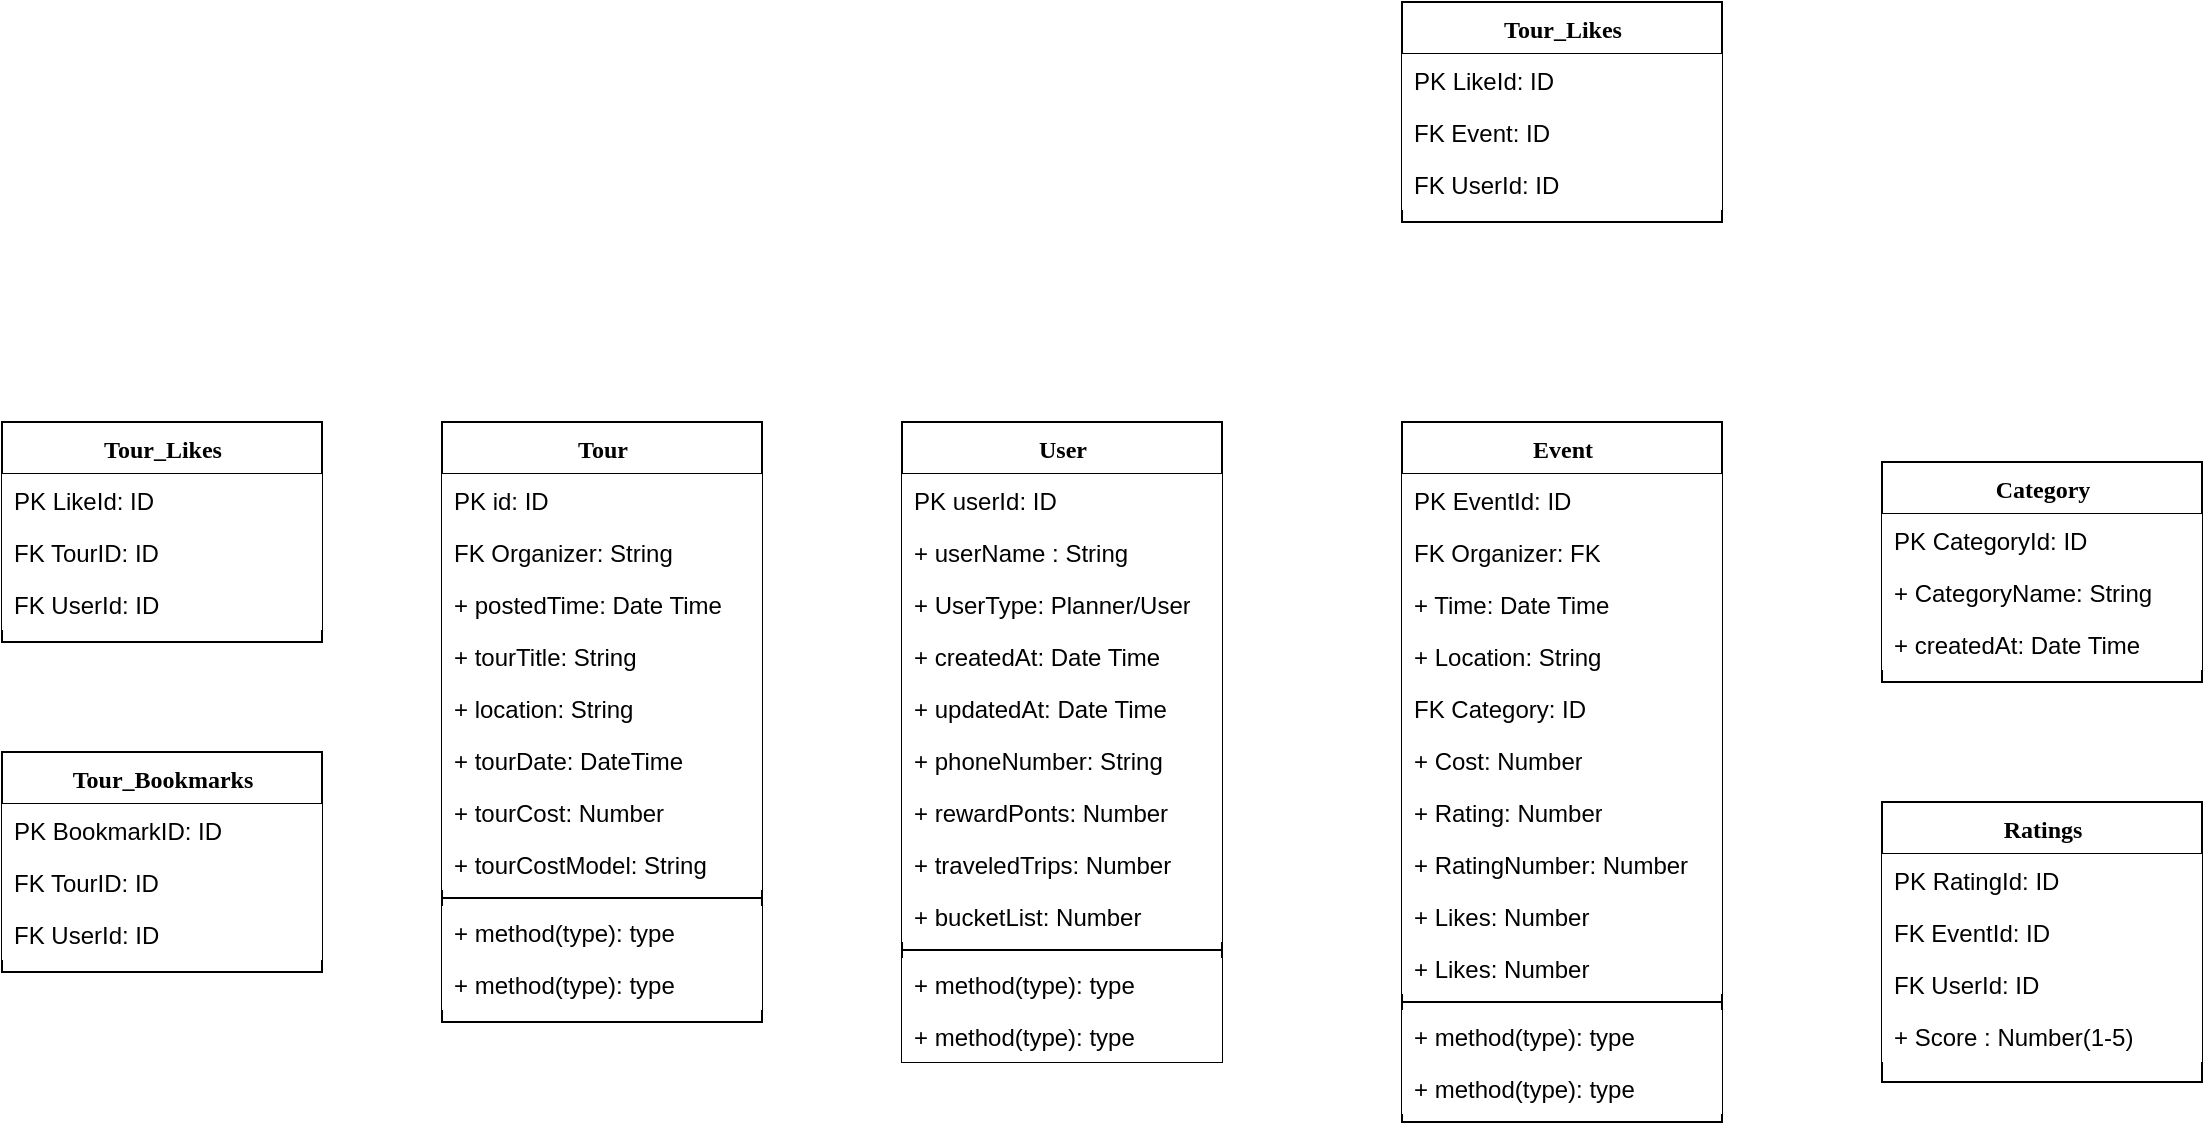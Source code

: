 <mxfile>
    <diagram id="rOHcM7l6cIX1iszgCfMY" name="Tour Entity">
        <mxGraphModel dx="1189" dy="594" grid="1" gridSize="10" guides="1" tooltips="1" connect="1" arrows="1" fold="1" page="1" pageScale="1" pageWidth="850" pageHeight="1100" math="0" shadow="0">
            <root>
                <mxCell id="0"/>
                <mxCell id="1" parent="0"/>
                <mxCell id="6" value="Tour" style="swimlane;html=1;fontStyle=1;align=center;verticalAlign=top;childLayout=stackLayout;horizontal=1;startSize=26;horizontalStack=0;resizeParent=1;resizeLast=0;collapsible=1;marginBottom=0;swimlaneFillColor=#ffffff;rounded=0;shadow=0;comic=0;labelBackgroundColor=none;strokeWidth=1;fillColor=none;fontFamily=Verdana;fontSize=12" vertex="1" parent="1">
                    <mxGeometry x="220" y="330" width="160" height="300" as="geometry">
                        <mxRectangle x="90" y="83" width="110" height="30" as="alternateBounds"/>
                    </mxGeometry>
                </mxCell>
                <mxCell id="7" value="PK id: ID" style="text;html=1;strokeColor=none;fillColor=default;align=left;verticalAlign=top;spacingLeft=4;spacingRight=4;whiteSpace=wrap;overflow=hidden;rotatable=0;points=[[0,0.5],[1,0.5]];portConstraint=eastwest;" vertex="1" parent="6">
                    <mxGeometry y="26" width="160" height="26" as="geometry"/>
                </mxCell>
                <mxCell id="9" value="FK Organizer: String" style="text;html=1;strokeColor=none;fillColor=default;align=left;verticalAlign=top;spacingLeft=4;spacingRight=4;whiteSpace=wrap;overflow=hidden;rotatable=0;points=[[0,0.5],[1,0.5]];portConstraint=eastwest;" vertex="1" parent="6">
                    <mxGeometry y="52" width="160" height="26" as="geometry"/>
                </mxCell>
                <mxCell id="8" value="+ postedTime: Date Time" style="text;html=1;strokeColor=none;fillColor=default;align=left;verticalAlign=top;spacingLeft=4;spacingRight=4;whiteSpace=wrap;overflow=hidden;rotatable=0;points=[[0,0.5],[1,0.5]];portConstraint=eastwest;" vertex="1" parent="6">
                    <mxGeometry y="78" width="160" height="26" as="geometry"/>
                </mxCell>
                <mxCell id="j7hRVIpoNnMvAN9AAn-x-125" value="+ tourTitle: String" style="text;html=1;strokeColor=none;fillColor=default;align=left;verticalAlign=top;spacingLeft=4;spacingRight=4;whiteSpace=wrap;overflow=hidden;rotatable=0;points=[[0,0.5],[1,0.5]];portConstraint=eastwest;" vertex="1" parent="6">
                    <mxGeometry y="104" width="160" height="26" as="geometry"/>
                </mxCell>
                <mxCell id="10" value="+ location: String" style="text;html=1;strokeColor=none;fillColor=default;align=left;verticalAlign=top;spacingLeft=4;spacingRight=4;whiteSpace=wrap;overflow=hidden;rotatable=0;points=[[0,0.5],[1,0.5]];portConstraint=eastwest;" vertex="1" parent="6">
                    <mxGeometry y="130" width="160" height="26" as="geometry"/>
                </mxCell>
                <mxCell id="11" value="+ tourDate: DateTime" style="text;html=1;strokeColor=none;fillColor=default;align=left;verticalAlign=top;spacingLeft=4;spacingRight=4;whiteSpace=wrap;overflow=hidden;rotatable=0;points=[[0,0.5],[1,0.5]];portConstraint=eastwest;" vertex="1" parent="6">
                    <mxGeometry y="156" width="160" height="26" as="geometry"/>
                </mxCell>
                <mxCell id="13" value="+ tourCost: Number" style="text;html=1;strokeColor=none;fillColor=default;align=left;verticalAlign=top;spacingLeft=4;spacingRight=4;whiteSpace=wrap;overflow=hidden;rotatable=0;points=[[0,0.5],[1,0.5]];portConstraint=eastwest;" vertex="1" parent="6">
                    <mxGeometry y="182" width="160" height="26" as="geometry"/>
                </mxCell>
                <mxCell id="j7hRVIpoNnMvAN9AAn-x-97" value="+ tourCostModel: String" style="text;html=1;strokeColor=none;fillColor=default;align=left;verticalAlign=top;spacingLeft=4;spacingRight=4;whiteSpace=wrap;overflow=hidden;rotatable=0;points=[[0,0.5],[1,0.5]];portConstraint=eastwest;" vertex="1" parent="6">
                    <mxGeometry y="208" width="160" height="26" as="geometry"/>
                </mxCell>
                <mxCell id="12" value="" style="line;html=1;strokeWidth=1;fillColor=none;align=left;verticalAlign=middle;spacingTop=-1;spacingLeft=3;spacingRight=3;rotatable=0;labelPosition=right;points=[];portConstraint=eastwest;" vertex="1" parent="6">
                    <mxGeometry y="234" width="160" height="8" as="geometry"/>
                </mxCell>
                <mxCell id="14" value="+ method(type): type" style="text;html=1;strokeColor=none;fillColor=default;align=left;verticalAlign=top;spacingLeft=4;spacingRight=4;whiteSpace=wrap;overflow=hidden;rotatable=0;points=[[0,0.5],[1,0.5]];portConstraint=eastwest;" vertex="1" parent="6">
                    <mxGeometry y="242" width="160" height="26" as="geometry"/>
                </mxCell>
                <mxCell id="96" value="+ method(type): type" style="text;html=1;strokeColor=none;fillColor=default;align=left;verticalAlign=top;spacingLeft=4;spacingRight=4;whiteSpace=wrap;overflow=hidden;rotatable=0;points=[[0,0.5],[1,0.5]];portConstraint=eastwest;" vertex="1" parent="6">
                    <mxGeometry y="268" width="160" height="26" as="geometry"/>
                </mxCell>
                <mxCell id="j7hRVIpoNnMvAN9AAn-x-98" value="User" style="swimlane;html=1;fontStyle=1;align=center;verticalAlign=top;childLayout=stackLayout;horizontal=1;startSize=26;horizontalStack=0;resizeParent=1;resizeLast=0;collapsible=1;marginBottom=0;swimlaneFillColor=#ffffff;rounded=0;shadow=0;comic=0;labelBackgroundColor=none;strokeWidth=1;fillColor=none;fontFamily=Verdana;fontSize=12" vertex="1" parent="1">
                    <mxGeometry x="450" y="330" width="160" height="320" as="geometry">
                        <mxRectangle x="90" y="83" width="110" height="30" as="alternateBounds"/>
                    </mxGeometry>
                </mxCell>
                <mxCell id="j7hRVIpoNnMvAN9AAn-x-99" value="PK userId: ID" style="text;html=1;strokeColor=none;fillColor=default;align=left;verticalAlign=top;spacingLeft=4;spacingRight=4;whiteSpace=wrap;overflow=hidden;rotatable=0;points=[[0,0.5],[1,0.5]];portConstraint=eastwest;" vertex="1" parent="j7hRVIpoNnMvAN9AAn-x-98">
                    <mxGeometry y="26" width="160" height="26" as="geometry"/>
                </mxCell>
                <mxCell id="j7hRVIpoNnMvAN9AAn-x-100" value="+ userName : String" style="text;html=1;strokeColor=none;fillColor=default;align=left;verticalAlign=top;spacingLeft=4;spacingRight=4;whiteSpace=wrap;overflow=hidden;rotatable=0;points=[[0,0.5],[1,0.5]];portConstraint=eastwest;" vertex="1" parent="j7hRVIpoNnMvAN9AAn-x-98">
                    <mxGeometry y="52" width="160" height="26" as="geometry"/>
                </mxCell>
                <mxCell id="xhHbYwob1z-L56zElYaw-102" value="+ UserType: Planner/User" style="text;html=1;strokeColor=none;fillColor=default;align=left;verticalAlign=top;spacingLeft=4;spacingRight=4;whiteSpace=wrap;overflow=hidden;rotatable=0;points=[[0,0.5],[1,0.5]];portConstraint=eastwest;" vertex="1" parent="j7hRVIpoNnMvAN9AAn-x-98">
                    <mxGeometry y="78" width="160" height="26" as="geometry"/>
                </mxCell>
                <mxCell id="j7hRVIpoNnMvAN9AAn-x-101" value="+ createdAt: Date Time" style="text;html=1;strokeColor=none;fillColor=default;align=left;verticalAlign=top;spacingLeft=4;spacingRight=4;whiteSpace=wrap;overflow=hidden;rotatable=0;points=[[0,0.5],[1,0.5]];portConstraint=eastwest;" vertex="1" parent="j7hRVIpoNnMvAN9AAn-x-98">
                    <mxGeometry y="104" width="160" height="26" as="geometry"/>
                </mxCell>
                <mxCell id="j7hRVIpoNnMvAN9AAn-x-102" value="+ updatedAt: Date Time" style="text;html=1;strokeColor=none;fillColor=default;align=left;verticalAlign=top;spacingLeft=4;spacingRight=4;whiteSpace=wrap;overflow=hidden;rotatable=0;points=[[0,0.5],[1,0.5]];portConstraint=eastwest;" vertex="1" parent="j7hRVIpoNnMvAN9AAn-x-98">
                    <mxGeometry y="130" width="160" height="26" as="geometry"/>
                </mxCell>
                <mxCell id="j7hRVIpoNnMvAN9AAn-x-103" value="+ phoneNumber: String" style="text;html=1;strokeColor=none;fillColor=default;align=left;verticalAlign=top;spacingLeft=4;spacingRight=4;whiteSpace=wrap;overflow=hidden;rotatable=0;points=[[0,0.5],[1,0.5]];portConstraint=eastwest;" vertex="1" parent="j7hRVIpoNnMvAN9AAn-x-98">
                    <mxGeometry y="156" width="160" height="26" as="geometry"/>
                </mxCell>
                <mxCell id="j7hRVIpoNnMvAN9AAn-x-104" value="+ rewardPonts: Number" style="text;html=1;strokeColor=none;fillColor=default;align=left;verticalAlign=top;spacingLeft=4;spacingRight=4;whiteSpace=wrap;overflow=hidden;rotatable=0;points=[[0,0.5],[1,0.5]];portConstraint=eastwest;" vertex="1" parent="j7hRVIpoNnMvAN9AAn-x-98">
                    <mxGeometry y="182" width="160" height="26" as="geometry"/>
                </mxCell>
                <mxCell id="j7hRVIpoNnMvAN9AAn-x-105" value="+ traveledTrips: Number" style="text;html=1;strokeColor=none;fillColor=default;align=left;verticalAlign=top;spacingLeft=4;spacingRight=4;whiteSpace=wrap;overflow=hidden;rotatable=0;points=[[0,0.5],[1,0.5]];portConstraint=eastwest;" vertex="1" parent="j7hRVIpoNnMvAN9AAn-x-98">
                    <mxGeometry y="208" width="160" height="26" as="geometry"/>
                </mxCell>
                <mxCell id="j7hRVIpoNnMvAN9AAn-x-106" value="+ bucketList: Number" style="text;html=1;strokeColor=none;fillColor=default;align=left;verticalAlign=top;spacingLeft=4;spacingRight=4;whiteSpace=wrap;overflow=hidden;rotatable=0;points=[[0,0.5],[1,0.5]];portConstraint=eastwest;" vertex="1" parent="j7hRVIpoNnMvAN9AAn-x-98">
                    <mxGeometry y="234" width="160" height="26" as="geometry"/>
                </mxCell>
                <mxCell id="j7hRVIpoNnMvAN9AAn-x-108" value="" style="line;html=1;strokeWidth=1;fillColor=none;align=left;verticalAlign=middle;spacingTop=-1;spacingLeft=3;spacingRight=3;rotatable=0;labelPosition=right;points=[];portConstraint=eastwest;" vertex="1" parent="j7hRVIpoNnMvAN9AAn-x-98">
                    <mxGeometry y="260" width="160" height="8" as="geometry"/>
                </mxCell>
                <mxCell id="j7hRVIpoNnMvAN9AAn-x-109" value="+ method(type): type" style="text;html=1;strokeColor=none;fillColor=default;align=left;verticalAlign=top;spacingLeft=4;spacingRight=4;whiteSpace=wrap;overflow=hidden;rotatable=0;points=[[0,0.5],[1,0.5]];portConstraint=eastwest;" vertex="1" parent="j7hRVIpoNnMvAN9AAn-x-98">
                    <mxGeometry y="268" width="160" height="26" as="geometry"/>
                </mxCell>
                <mxCell id="j7hRVIpoNnMvAN9AAn-x-110" value="+ method(type): type" style="text;html=1;strokeColor=none;fillColor=default;align=left;verticalAlign=top;spacingLeft=4;spacingRight=4;whiteSpace=wrap;overflow=hidden;rotatable=0;points=[[0,0.5],[1,0.5]];portConstraint=eastwest;" vertex="1" parent="j7hRVIpoNnMvAN9AAn-x-98">
                    <mxGeometry y="294" width="160" height="26" as="geometry"/>
                </mxCell>
                <mxCell id="j7hRVIpoNnMvAN9AAn-x-112" value="Event" style="swimlane;html=1;fontStyle=1;align=center;verticalAlign=top;childLayout=stackLayout;horizontal=1;startSize=26;horizontalStack=0;resizeParent=1;resizeLast=0;collapsible=1;marginBottom=0;swimlaneFillColor=#ffffff;rounded=0;shadow=0;comic=0;labelBackgroundColor=none;strokeWidth=1;fillColor=none;fontFamily=Verdana;fontSize=12" vertex="1" parent="1">
                    <mxGeometry x="700" y="330" width="160" height="350" as="geometry">
                        <mxRectangle x="710" y="320" width="110" height="30" as="alternateBounds"/>
                    </mxGeometry>
                </mxCell>
                <mxCell id="j7hRVIpoNnMvAN9AAn-x-113" value="PK EventId: ID" style="text;html=1;strokeColor=none;fillColor=default;align=left;verticalAlign=top;spacingLeft=4;spacingRight=4;whiteSpace=wrap;overflow=hidden;rotatable=0;points=[[0,0.5],[1,0.5]];portConstraint=eastwest;" vertex="1" parent="j7hRVIpoNnMvAN9AAn-x-112">
                    <mxGeometry y="26" width="160" height="26" as="geometry"/>
                </mxCell>
                <mxCell id="j7hRVIpoNnMvAN9AAn-x-114" value="FK Organizer: FK" style="text;html=1;strokeColor=none;fillColor=default;align=left;verticalAlign=top;spacingLeft=4;spacingRight=4;whiteSpace=wrap;overflow=hidden;rotatable=0;points=[[0,0.5],[1,0.5]];portConstraint=eastwest;" vertex="1" parent="j7hRVIpoNnMvAN9AAn-x-112">
                    <mxGeometry y="52" width="160" height="26" as="geometry"/>
                </mxCell>
                <mxCell id="j7hRVIpoNnMvAN9AAn-x-115" value="+ Time: Date Time" style="text;html=1;strokeColor=none;fillColor=default;align=left;verticalAlign=top;spacingLeft=4;spacingRight=4;whiteSpace=wrap;overflow=hidden;rotatable=0;points=[[0,0.5],[1,0.5]];portConstraint=eastwest;" vertex="1" parent="j7hRVIpoNnMvAN9AAn-x-112">
                    <mxGeometry y="78" width="160" height="26" as="geometry"/>
                </mxCell>
                <mxCell id="j7hRVIpoNnMvAN9AAn-x-116" value="+ Location: String" style="text;html=1;strokeColor=none;fillColor=default;align=left;verticalAlign=top;spacingLeft=4;spacingRight=4;whiteSpace=wrap;overflow=hidden;rotatable=0;points=[[0,0.5],[1,0.5]];portConstraint=eastwest;" vertex="1" parent="j7hRVIpoNnMvAN9AAn-x-112">
                    <mxGeometry y="104" width="160" height="26" as="geometry"/>
                </mxCell>
                <mxCell id="j7hRVIpoNnMvAN9AAn-x-117" value="FK Category: ID" style="text;html=1;strokeColor=none;fillColor=default;align=left;verticalAlign=top;spacingLeft=4;spacingRight=4;whiteSpace=wrap;overflow=hidden;rotatable=0;points=[[0,0.5],[1,0.5]];portConstraint=eastwest;" vertex="1" parent="j7hRVIpoNnMvAN9AAn-x-112">
                    <mxGeometry y="130" width="160" height="26" as="geometry"/>
                </mxCell>
                <mxCell id="j7hRVIpoNnMvAN9AAn-x-118" value="+ Cost: Number" style="text;html=1;strokeColor=none;fillColor=default;align=left;verticalAlign=top;spacingLeft=4;spacingRight=4;whiteSpace=wrap;overflow=hidden;rotatable=0;points=[[0,0.5],[1,0.5]];portConstraint=eastwest;" vertex="1" parent="j7hRVIpoNnMvAN9AAn-x-112">
                    <mxGeometry y="156" width="160" height="26" as="geometry"/>
                </mxCell>
                <mxCell id="j7hRVIpoNnMvAN9AAn-x-119" value="+ Rating: Number" style="text;html=1;strokeColor=none;fillColor=default;align=left;verticalAlign=top;spacingLeft=4;spacingRight=4;whiteSpace=wrap;overflow=hidden;rotatable=0;points=[[0,0.5],[1,0.5]];portConstraint=eastwest;" vertex="1" parent="j7hRVIpoNnMvAN9AAn-x-112">
                    <mxGeometry y="182" width="160" height="26" as="geometry"/>
                </mxCell>
                <mxCell id="j7hRVIpoNnMvAN9AAn-x-120" value="+ RatingNumber: Number" style="text;html=1;strokeColor=none;fillColor=default;align=left;verticalAlign=top;spacingLeft=4;spacingRight=4;whiteSpace=wrap;overflow=hidden;rotatable=0;points=[[0,0.5],[1,0.5]];portConstraint=eastwest;" vertex="1" parent="j7hRVIpoNnMvAN9AAn-x-112">
                    <mxGeometry y="208" width="160" height="26" as="geometry"/>
                </mxCell>
                <mxCell id="j7hRVIpoNnMvAN9AAn-x-121" value="+ Likes: Number" style="text;html=1;strokeColor=none;fillColor=default;align=left;verticalAlign=top;spacingLeft=4;spacingRight=4;whiteSpace=wrap;overflow=hidden;rotatable=0;points=[[0,0.5],[1,0.5]];portConstraint=eastwest;" vertex="1" parent="j7hRVIpoNnMvAN9AAn-x-112">
                    <mxGeometry y="234" width="160" height="26" as="geometry"/>
                </mxCell>
                <mxCell id="j7hRVIpoNnMvAN9AAn-x-126" value="+ Likes: Number" style="text;html=1;strokeColor=none;fillColor=default;align=left;verticalAlign=top;spacingLeft=4;spacingRight=4;whiteSpace=wrap;overflow=hidden;rotatable=0;points=[[0,0.5],[1,0.5]];portConstraint=eastwest;" vertex="1" parent="j7hRVIpoNnMvAN9AAn-x-112">
                    <mxGeometry y="260" width="160" height="26" as="geometry"/>
                </mxCell>
                <mxCell id="j7hRVIpoNnMvAN9AAn-x-122" value="" style="line;html=1;strokeWidth=1;fillColor=none;align=left;verticalAlign=middle;spacingTop=-1;spacingLeft=3;spacingRight=3;rotatable=0;labelPosition=right;points=[];portConstraint=eastwest;" vertex="1" parent="j7hRVIpoNnMvAN9AAn-x-112">
                    <mxGeometry y="286" width="160" height="8" as="geometry"/>
                </mxCell>
                <mxCell id="j7hRVIpoNnMvAN9AAn-x-123" value="+ method(type): type" style="text;html=1;strokeColor=none;fillColor=default;align=left;verticalAlign=top;spacingLeft=4;spacingRight=4;whiteSpace=wrap;overflow=hidden;rotatable=0;points=[[0,0.5],[1,0.5]];portConstraint=eastwest;" vertex="1" parent="j7hRVIpoNnMvAN9AAn-x-112">
                    <mxGeometry y="294" width="160" height="26" as="geometry"/>
                </mxCell>
                <mxCell id="j7hRVIpoNnMvAN9AAn-x-124" value="+ method(type): type" style="text;html=1;strokeColor=none;fillColor=default;align=left;verticalAlign=top;spacingLeft=4;spacingRight=4;whiteSpace=wrap;overflow=hidden;rotatable=0;points=[[0,0.5],[1,0.5]];portConstraint=eastwest;" vertex="1" parent="j7hRVIpoNnMvAN9AAn-x-112">
                    <mxGeometry y="320" width="160" height="26" as="geometry"/>
                </mxCell>
                <mxCell id="j7hRVIpoNnMvAN9AAn-x-127" value="Category" style="swimlane;html=1;fontStyle=1;align=center;verticalAlign=top;childLayout=stackLayout;horizontal=1;startSize=26;horizontalStack=0;resizeParent=1;resizeLast=0;collapsible=1;marginBottom=0;swimlaneFillColor=#ffffff;rounded=0;shadow=0;comic=0;labelBackgroundColor=none;strokeWidth=1;fillColor=none;fontFamily=Verdana;fontSize=12" vertex="1" parent="1">
                    <mxGeometry x="940" y="350" width="160" height="110" as="geometry">
                        <mxRectangle x="90" y="83" width="110" height="30" as="alternateBounds"/>
                    </mxGeometry>
                </mxCell>
                <mxCell id="j7hRVIpoNnMvAN9AAn-x-128" value="PK CategoryId: ID" style="text;html=1;strokeColor=none;fillColor=default;align=left;verticalAlign=top;spacingLeft=4;spacingRight=4;whiteSpace=wrap;overflow=hidden;rotatable=0;points=[[0,0.5],[1,0.5]];portConstraint=eastwest;" vertex="1" parent="j7hRVIpoNnMvAN9AAn-x-127">
                    <mxGeometry y="26" width="160" height="26" as="geometry"/>
                </mxCell>
                <mxCell id="j7hRVIpoNnMvAN9AAn-x-129" value="+ CategoryName: String" style="text;html=1;strokeColor=none;fillColor=default;align=left;verticalAlign=top;spacingLeft=4;spacingRight=4;whiteSpace=wrap;overflow=hidden;rotatable=0;points=[[0,0.5],[1,0.5]];portConstraint=eastwest;" vertex="1" parent="j7hRVIpoNnMvAN9AAn-x-127">
                    <mxGeometry y="52" width="160" height="26" as="geometry"/>
                </mxCell>
                <mxCell id="j7hRVIpoNnMvAN9AAn-x-130" value="+ createdAt: Date Time" style="text;html=1;strokeColor=none;fillColor=default;align=left;verticalAlign=top;spacingLeft=4;spacingRight=4;whiteSpace=wrap;overflow=hidden;rotatable=0;points=[[0,0.5],[1,0.5]];portConstraint=eastwest;" vertex="1" parent="j7hRVIpoNnMvAN9AAn-x-127">
                    <mxGeometry y="78" width="160" height="26" as="geometry"/>
                </mxCell>
                <mxCell id="xhHbYwob1z-L56zElYaw-97" value="Ratings" style="swimlane;html=1;fontStyle=1;align=center;verticalAlign=top;childLayout=stackLayout;horizontal=1;startSize=26;horizontalStack=0;resizeParent=1;resizeLast=0;collapsible=1;marginBottom=0;swimlaneFillColor=#ffffff;rounded=0;shadow=0;comic=0;labelBackgroundColor=none;strokeWidth=1;fillColor=none;fontFamily=Verdana;fontSize=12" vertex="1" parent="1">
                    <mxGeometry x="940" y="520" width="160" height="140" as="geometry">
                        <mxRectangle x="90" y="83" width="110" height="30" as="alternateBounds"/>
                    </mxGeometry>
                </mxCell>
                <mxCell id="xhHbYwob1z-L56zElYaw-98" value="PK RatingId: ID" style="text;html=1;strokeColor=none;fillColor=default;align=left;verticalAlign=top;spacingLeft=4;spacingRight=4;whiteSpace=wrap;overflow=hidden;rotatable=0;points=[[0,0.5],[1,0.5]];portConstraint=eastwest;" vertex="1" parent="xhHbYwob1z-L56zElYaw-97">
                    <mxGeometry y="26" width="160" height="26" as="geometry"/>
                </mxCell>
                <mxCell id="xhHbYwob1z-L56zElYaw-99" value="FK EventId: ID" style="text;html=1;strokeColor=none;fillColor=default;align=left;verticalAlign=top;spacingLeft=4;spacingRight=4;whiteSpace=wrap;overflow=hidden;rotatable=0;points=[[0,0.5],[1,0.5]];portConstraint=eastwest;" vertex="1" parent="xhHbYwob1z-L56zElYaw-97">
                    <mxGeometry y="52" width="160" height="26" as="geometry"/>
                </mxCell>
                <mxCell id="xhHbYwob1z-L56zElYaw-100" value="FK UserId: ID" style="text;html=1;strokeColor=none;fillColor=default;align=left;verticalAlign=top;spacingLeft=4;spacingRight=4;whiteSpace=wrap;overflow=hidden;rotatable=0;points=[[0,0.5],[1,0.5]];portConstraint=eastwest;" vertex="1" parent="xhHbYwob1z-L56zElYaw-97">
                    <mxGeometry y="78" width="160" height="26" as="geometry"/>
                </mxCell>
                <mxCell id="xhHbYwob1z-L56zElYaw-101" value="+ Score : Number(1-5)" style="text;html=1;strokeColor=none;fillColor=default;align=left;verticalAlign=top;spacingLeft=4;spacingRight=4;whiteSpace=wrap;overflow=hidden;rotatable=0;points=[[0,0.5],[1,0.5]];portConstraint=eastwest;" vertex="1" parent="xhHbYwob1z-L56zElYaw-97">
                    <mxGeometry y="104" width="160" height="26" as="geometry"/>
                </mxCell>
                <mxCell id="kOfbXEQKTh5naF9pEqds-97" value="Tour_Likes" style="swimlane;html=1;fontStyle=1;align=center;verticalAlign=top;childLayout=stackLayout;horizontal=1;startSize=26;horizontalStack=0;resizeParent=1;resizeLast=0;collapsible=1;marginBottom=0;swimlaneFillColor=#ffffff;rounded=0;shadow=0;comic=0;labelBackgroundColor=none;strokeWidth=1;fillColor=none;fontFamily=Verdana;fontSize=12" vertex="1" parent="1">
                    <mxGeometry y="330" width="160" height="110" as="geometry">
                        <mxRectangle x="90" y="83" width="110" height="30" as="alternateBounds"/>
                    </mxGeometry>
                </mxCell>
                <mxCell id="kOfbXEQKTh5naF9pEqds-98" value="PK LikeId: ID" style="text;html=1;strokeColor=none;fillColor=default;align=left;verticalAlign=top;spacingLeft=4;spacingRight=4;whiteSpace=wrap;overflow=hidden;rotatable=0;points=[[0,0.5],[1,0.5]];portConstraint=eastwest;" vertex="1" parent="kOfbXEQKTh5naF9pEqds-97">
                    <mxGeometry y="26" width="160" height="26" as="geometry"/>
                </mxCell>
                <mxCell id="kOfbXEQKTh5naF9pEqds-100" value="FK TourID: ID" style="text;html=1;strokeColor=none;fillColor=default;align=left;verticalAlign=top;spacingLeft=4;spacingRight=4;whiteSpace=wrap;overflow=hidden;rotatable=0;points=[[0,0.5],[1,0.5]];portConstraint=eastwest;" vertex="1" parent="kOfbXEQKTh5naF9pEqds-97">
                    <mxGeometry y="52" width="160" height="26" as="geometry"/>
                </mxCell>
                <mxCell id="kOfbXEQKTh5naF9pEqds-99" value="FK UserId: ID" style="text;html=1;strokeColor=none;fillColor=default;align=left;verticalAlign=top;spacingLeft=4;spacingRight=4;whiteSpace=wrap;overflow=hidden;rotatable=0;points=[[0,0.5],[1,0.5]];portConstraint=eastwest;" vertex="1" parent="kOfbXEQKTh5naF9pEqds-97">
                    <mxGeometry y="78" width="160" height="26" as="geometry"/>
                </mxCell>
                <mxCell id="kOfbXEQKTh5naF9pEqds-107" value="Tour_Likes" style="swimlane;html=1;fontStyle=1;align=center;verticalAlign=top;childLayout=stackLayout;horizontal=1;startSize=26;horizontalStack=0;resizeParent=1;resizeLast=0;collapsible=1;marginBottom=0;swimlaneFillColor=#ffffff;rounded=0;shadow=0;comic=0;labelBackgroundColor=none;strokeWidth=1;fillColor=none;fontFamily=Verdana;fontSize=12" vertex="1" parent="1">
                    <mxGeometry x="700" y="120" width="160" height="110" as="geometry">
                        <mxRectangle x="90" y="83" width="110" height="30" as="alternateBounds"/>
                    </mxGeometry>
                </mxCell>
                <mxCell id="kOfbXEQKTh5naF9pEqds-108" value="PK LikeId: ID" style="text;html=1;strokeColor=none;fillColor=default;align=left;verticalAlign=top;spacingLeft=4;spacingRight=4;whiteSpace=wrap;overflow=hidden;rotatable=0;points=[[0,0.5],[1,0.5]];portConstraint=eastwest;" vertex="1" parent="kOfbXEQKTh5naF9pEqds-107">
                    <mxGeometry y="26" width="160" height="26" as="geometry"/>
                </mxCell>
                <mxCell id="kOfbXEQKTh5naF9pEqds-109" value="FK Event: ID" style="text;html=1;strokeColor=none;fillColor=default;align=left;verticalAlign=top;spacingLeft=4;spacingRight=4;whiteSpace=wrap;overflow=hidden;rotatable=0;points=[[0,0.5],[1,0.5]];portConstraint=eastwest;" vertex="1" parent="kOfbXEQKTh5naF9pEqds-107">
                    <mxGeometry y="52" width="160" height="26" as="geometry"/>
                </mxCell>
                <mxCell id="kOfbXEQKTh5naF9pEqds-110" value="FK UserId: ID" style="text;html=1;strokeColor=none;fillColor=default;align=left;verticalAlign=top;spacingLeft=4;spacingRight=4;whiteSpace=wrap;overflow=hidden;rotatable=0;points=[[0,0.5],[1,0.5]];portConstraint=eastwest;" vertex="1" parent="kOfbXEQKTh5naF9pEqds-107">
                    <mxGeometry y="78" width="160" height="26" as="geometry"/>
                </mxCell>
                <mxCell id="kOfbXEQKTh5naF9pEqds-112" value="Tour_Bookmarks" style="swimlane;html=1;fontStyle=1;align=center;verticalAlign=top;childLayout=stackLayout;horizontal=1;startSize=26;horizontalStack=0;resizeParent=1;resizeLast=0;collapsible=1;marginBottom=0;swimlaneFillColor=#ffffff;rounded=0;shadow=0;comic=0;labelBackgroundColor=none;strokeWidth=1;fillColor=none;fontFamily=Verdana;fontSize=12" vertex="1" parent="1">
                    <mxGeometry y="495" width="160" height="110" as="geometry">
                        <mxRectangle x="90" y="83" width="110" height="30" as="alternateBounds"/>
                    </mxGeometry>
                </mxCell>
                <mxCell id="kOfbXEQKTh5naF9pEqds-113" value="PK BookmarkID: ID" style="text;html=1;strokeColor=none;fillColor=default;align=left;verticalAlign=top;spacingLeft=4;spacingRight=4;whiteSpace=wrap;overflow=hidden;rotatable=0;points=[[0,0.5],[1,0.5]];portConstraint=eastwest;" vertex="1" parent="kOfbXEQKTh5naF9pEqds-112">
                    <mxGeometry y="26" width="160" height="26" as="geometry"/>
                </mxCell>
                <mxCell id="kOfbXEQKTh5naF9pEqds-114" value="FK TourID: ID" style="text;html=1;strokeColor=none;fillColor=default;align=left;verticalAlign=top;spacingLeft=4;spacingRight=4;whiteSpace=wrap;overflow=hidden;rotatable=0;points=[[0,0.5],[1,0.5]];portConstraint=eastwest;" vertex="1" parent="kOfbXEQKTh5naF9pEqds-112">
                    <mxGeometry y="52" width="160" height="26" as="geometry"/>
                </mxCell>
                <mxCell id="kOfbXEQKTh5naF9pEqds-115" value="FK UserId: ID" style="text;html=1;strokeColor=none;fillColor=default;align=left;verticalAlign=top;spacingLeft=4;spacingRight=4;whiteSpace=wrap;overflow=hidden;rotatable=0;points=[[0,0.5],[1,0.5]];portConstraint=eastwest;" vertex="1" parent="kOfbXEQKTh5naF9pEqds-112">
                    <mxGeometry y="78" width="160" height="26" as="geometry"/>
                </mxCell>
            </root>
        </mxGraphModel>
    </diagram>
    <diagram id="IALFGRqQoik6WVE-8req" name="Events">
        <mxGraphModel dx="1189" dy="594" grid="1" gridSize="10" guides="1" tooltips="1" connect="1" arrows="1" fold="1" page="1" pageScale="1" pageWidth="850" pageHeight="1100" math="0" shadow="0">
            <root>
                <mxCell id="0"/>
                <mxCell id="1" parent="0"/>
                <mxCell id="YUp1z3e8dX19Vub1wEPO-1" value="User" style="swimlane;html=1;fontStyle=1;align=center;verticalAlign=top;childLayout=stackLayout;horizontal=1;startSize=26;horizontalStack=0;resizeParent=1;resizeLast=0;collapsible=1;marginBottom=0;swimlaneFillColor=#ffffff;rounded=0;shadow=0;comic=0;labelBackgroundColor=none;strokeWidth=1;fillColor=none;fontFamily=Verdana;fontSize=12" vertex="1" parent="1">
                    <mxGeometry x="180" y="230" width="160" height="300" as="geometry">
                        <mxRectangle x="90" y="83" width="110" height="30" as="alternateBounds"/>
                    </mxGeometry>
                </mxCell>
                <mxCell id="YUp1z3e8dX19Vub1wEPO-2" value="PK userId: ID" style="text;html=1;strokeColor=none;fillColor=default;align=left;verticalAlign=top;spacingLeft=4;spacingRight=4;whiteSpace=wrap;overflow=hidden;rotatable=0;points=[[0,0.5],[1,0.5]];portConstraint=eastwest;" vertex="1" parent="YUp1z3e8dX19Vub1wEPO-1">
                    <mxGeometry y="26" width="160" height="26" as="geometry"/>
                </mxCell>
                <mxCell id="YUp1z3e8dX19Vub1wEPO-3" value="+ userName : String" style="text;html=1;strokeColor=none;fillColor=default;align=left;verticalAlign=top;spacingLeft=4;spacingRight=4;whiteSpace=wrap;overflow=hidden;rotatable=0;points=[[0,0.5],[1,0.5]];portConstraint=eastwest;" vertex="1" parent="YUp1z3e8dX19Vub1wEPO-1">
                    <mxGeometry y="52" width="160" height="26" as="geometry"/>
                </mxCell>
                <mxCell id="YUp1z3e8dX19Vub1wEPO-4" value="+ createdAt: Date Time" style="text;html=1;strokeColor=none;fillColor=default;align=left;verticalAlign=top;spacingLeft=4;spacingRight=4;whiteSpace=wrap;overflow=hidden;rotatable=0;points=[[0,0.5],[1,0.5]];portConstraint=eastwest;" vertex="1" parent="YUp1z3e8dX19Vub1wEPO-1">
                    <mxGeometry y="78" width="160" height="26" as="geometry"/>
                </mxCell>
                <mxCell id="YUp1z3e8dX19Vub1wEPO-5" value="+ updatedAt: Date Time" style="text;html=1;strokeColor=none;fillColor=default;align=left;verticalAlign=top;spacingLeft=4;spacingRight=4;whiteSpace=wrap;overflow=hidden;rotatable=0;points=[[0,0.5],[1,0.5]];portConstraint=eastwest;" vertex="1" parent="YUp1z3e8dX19Vub1wEPO-1">
                    <mxGeometry y="104" width="160" height="26" as="geometry"/>
                </mxCell>
                <mxCell id="YUp1z3e8dX19Vub1wEPO-6" value="+ phoneNumber: String" style="text;html=1;strokeColor=none;fillColor=default;align=left;verticalAlign=top;spacingLeft=4;spacingRight=4;whiteSpace=wrap;overflow=hidden;rotatable=0;points=[[0,0.5],[1,0.5]];portConstraint=eastwest;" vertex="1" parent="YUp1z3e8dX19Vub1wEPO-1">
                    <mxGeometry y="130" width="160" height="26" as="geometry"/>
                </mxCell>
                <mxCell id="YUp1z3e8dX19Vub1wEPO-7" value="+ rewardPonts: Number" style="text;html=1;strokeColor=none;fillColor=default;align=left;verticalAlign=top;spacingLeft=4;spacingRight=4;whiteSpace=wrap;overflow=hidden;rotatable=0;points=[[0,0.5],[1,0.5]];portConstraint=eastwest;" vertex="1" parent="YUp1z3e8dX19Vub1wEPO-1">
                    <mxGeometry y="156" width="160" height="26" as="geometry"/>
                </mxCell>
                <mxCell id="YUp1z3e8dX19Vub1wEPO-8" value="+ traveledTrips: Number" style="text;html=1;strokeColor=none;fillColor=default;align=left;verticalAlign=top;spacingLeft=4;spacingRight=4;whiteSpace=wrap;overflow=hidden;rotatable=0;points=[[0,0.5],[1,0.5]];portConstraint=eastwest;" vertex="1" parent="YUp1z3e8dX19Vub1wEPO-1">
                    <mxGeometry y="182" width="160" height="26" as="geometry"/>
                </mxCell>
                <mxCell id="YUp1z3e8dX19Vub1wEPO-9" value="+ bucketList: Number" style="text;html=1;strokeColor=none;fillColor=default;align=left;verticalAlign=top;spacingLeft=4;spacingRight=4;whiteSpace=wrap;overflow=hidden;rotatable=0;points=[[0,0.5],[1,0.5]];portConstraint=eastwest;" vertex="1" parent="YUp1z3e8dX19Vub1wEPO-1">
                    <mxGeometry y="208" width="160" height="26" as="geometry"/>
                </mxCell>
                <mxCell id="YUp1z3e8dX19Vub1wEPO-10" value="" style="line;html=1;strokeWidth=1;fillColor=none;align=left;verticalAlign=middle;spacingTop=-1;spacingLeft=3;spacingRight=3;rotatable=0;labelPosition=right;points=[];portConstraint=eastwest;" vertex="1" parent="YUp1z3e8dX19Vub1wEPO-1">
                    <mxGeometry y="234" width="160" height="8" as="geometry"/>
                </mxCell>
                <mxCell id="YUp1z3e8dX19Vub1wEPO-11" value="+ method(type): type" style="text;html=1;strokeColor=none;fillColor=default;align=left;verticalAlign=top;spacingLeft=4;spacingRight=4;whiteSpace=wrap;overflow=hidden;rotatable=0;points=[[0,0.5],[1,0.5]];portConstraint=eastwest;" vertex="1" parent="YUp1z3e8dX19Vub1wEPO-1">
                    <mxGeometry y="242" width="160" height="26" as="geometry"/>
                </mxCell>
                <mxCell id="YUp1z3e8dX19Vub1wEPO-12" value="+ method(type): type" style="text;html=1;strokeColor=none;fillColor=default;align=left;verticalAlign=top;spacingLeft=4;spacingRight=4;whiteSpace=wrap;overflow=hidden;rotatable=0;points=[[0,0.5],[1,0.5]];portConstraint=eastwest;" vertex="1" parent="YUp1z3e8dX19Vub1wEPO-1">
                    <mxGeometry y="268" width="160" height="26" as="geometry"/>
                </mxCell>
                <mxCell id="YUp1z3e8dX19Vub1wEPO-13" value="Event" style="swimlane;html=1;fontStyle=1;align=center;verticalAlign=top;childLayout=stackLayout;horizontal=1;startSize=26;horizontalStack=0;resizeParent=1;resizeLast=0;collapsible=1;marginBottom=0;swimlaneFillColor=#ffffff;rounded=0;shadow=0;comic=0;labelBackgroundColor=none;strokeWidth=1;fillColor=none;fontFamily=Verdana;fontSize=12" vertex="1" parent="1">
                    <mxGeometry x="440" y="220" width="160" height="390" as="geometry">
                        <mxRectangle x="710" y="320" width="110" height="30" as="alternateBounds"/>
                    </mxGeometry>
                </mxCell>
                <mxCell id="YUp1z3e8dX19Vub1wEPO-14" value="PK EventId: ID" style="text;html=1;strokeColor=none;fillColor=default;align=left;verticalAlign=top;spacingLeft=4;spacingRight=4;whiteSpace=wrap;overflow=hidden;rotatable=0;points=[[0,0.5],[1,0.5]];portConstraint=eastwest;" vertex="1" parent="YUp1z3e8dX19Vub1wEPO-13">
                    <mxGeometry y="26" width="160" height="26" as="geometry"/>
                </mxCell>
                <mxCell id="YUp1z3e8dX19Vub1wEPO-15" value="FK owner: String" style="text;html=1;strokeColor=none;fillColor=default;align=left;verticalAlign=top;spacingLeft=4;spacingRight=4;whiteSpace=wrap;overflow=hidden;rotatable=0;points=[[0,0.5],[1,0.5]];portConstraint=eastwest;" vertex="1" parent="YUp1z3e8dX19Vub1wEPO-13">
                    <mxGeometry y="52" width="160" height="26" as="geometry"/>
                </mxCell>
                <mxCell id="YUp1z3e8dX19Vub1wEPO-16" value="+ Time: Date Time" style="text;html=1;strokeColor=none;fillColor=default;align=left;verticalAlign=top;spacingLeft=4;spacingRight=4;whiteSpace=wrap;overflow=hidden;rotatable=0;points=[[0,0.5],[1,0.5]];portConstraint=eastwest;" vertex="1" parent="YUp1z3e8dX19Vub1wEPO-13">
                    <mxGeometry y="78" width="160" height="26" as="geometry"/>
                </mxCell>
                <mxCell id="YUp1z3e8dX19Vub1wEPO-17" value="+ Location: String" style="text;html=1;strokeColor=none;fillColor=default;align=left;verticalAlign=top;spacingLeft=4;spacingRight=4;whiteSpace=wrap;overflow=hidden;rotatable=0;points=[[0,0.5],[1,0.5]];portConstraint=eastwest;" vertex="1" parent="YUp1z3e8dX19Vub1wEPO-13">
                    <mxGeometry y="104" width="160" height="26" as="geometry"/>
                </mxCell>
                <mxCell id="YUp1z3e8dX19Vub1wEPO-18" value="+ Category: String" style="text;html=1;strokeColor=none;fillColor=default;align=left;verticalAlign=top;spacingLeft=4;spacingRight=4;whiteSpace=wrap;overflow=hidden;rotatable=0;points=[[0,0.5],[1,0.5]];portConstraint=eastwest;" vertex="1" parent="YUp1z3e8dX19Vub1wEPO-13">
                    <mxGeometry y="130" width="160" height="26" as="geometry"/>
                </mxCell>
                <mxCell id="YUp1z3e8dX19Vub1wEPO-19" value="+ Cost: Number" style="text;html=1;strokeColor=none;fillColor=default;align=left;verticalAlign=top;spacingLeft=4;spacingRight=4;whiteSpace=wrap;overflow=hidden;rotatable=0;points=[[0,0.5],[1,0.5]];portConstraint=eastwest;" vertex="1" parent="YUp1z3e8dX19Vub1wEPO-13">
                    <mxGeometry y="156" width="160" height="26" as="geometry"/>
                </mxCell>
                <mxCell id="YUp1z3e8dX19Vub1wEPO-20" value="+ Rating: Number" style="text;html=1;strokeColor=none;fillColor=default;align=left;verticalAlign=top;spacingLeft=4;spacingRight=4;whiteSpace=wrap;overflow=hidden;rotatable=0;points=[[0,0.5],[1,0.5]];portConstraint=eastwest;" vertex="1" parent="YUp1z3e8dX19Vub1wEPO-13">
                    <mxGeometry y="182" width="160" height="26" as="geometry"/>
                </mxCell>
                <mxCell id="YUp1z3e8dX19Vub1wEPO-21" value="+ RatingNumber: Number" style="text;html=1;strokeColor=none;fillColor=default;align=left;verticalAlign=top;spacingLeft=4;spacingRight=4;whiteSpace=wrap;overflow=hidden;rotatable=0;points=[[0,0.5],[1,0.5]];portConstraint=eastwest;" vertex="1" parent="YUp1z3e8dX19Vub1wEPO-13">
                    <mxGeometry y="208" width="160" height="26" as="geometry"/>
                </mxCell>
                <mxCell id="YUp1z3e8dX19Vub1wEPO-22" value="+ Likes: Number" style="text;html=1;strokeColor=none;fillColor=default;align=left;verticalAlign=top;spacingLeft=4;spacingRight=4;whiteSpace=wrap;overflow=hidden;rotatable=0;points=[[0,0.5],[1,0.5]];portConstraint=eastwest;" vertex="1" parent="YUp1z3e8dX19Vub1wEPO-13">
                    <mxGeometry y="234" width="160" height="26" as="geometry"/>
                </mxCell>
                <mxCell id="YUp1z3e8dX19Vub1wEPO-23" value="+ Likes: Number" style="text;html=1;strokeColor=none;fillColor=default;align=left;verticalAlign=top;spacingLeft=4;spacingRight=4;whiteSpace=wrap;overflow=hidden;rotatable=0;points=[[0,0.5],[1,0.5]];portConstraint=eastwest;" vertex="1" parent="YUp1z3e8dX19Vub1wEPO-13">
                    <mxGeometry y="260" width="160" height="26" as="geometry"/>
                </mxCell>
                <mxCell id="YUp1z3e8dX19Vub1wEPO-24" value="" style="line;html=1;strokeWidth=1;fillColor=none;align=left;verticalAlign=middle;spacingTop=-1;spacingLeft=3;spacingRight=3;rotatable=0;labelPosition=right;points=[];portConstraint=eastwest;" vertex="1" parent="YUp1z3e8dX19Vub1wEPO-13">
                    <mxGeometry y="286" width="160" height="8" as="geometry"/>
                </mxCell>
                <mxCell id="YUp1z3e8dX19Vub1wEPO-25" value="+ method(type): type" style="text;html=1;strokeColor=none;fillColor=default;align=left;verticalAlign=top;spacingLeft=4;spacingRight=4;whiteSpace=wrap;overflow=hidden;rotatable=0;points=[[0,0.5],[1,0.5]];portConstraint=eastwest;" vertex="1" parent="YUp1z3e8dX19Vub1wEPO-13">
                    <mxGeometry y="294" width="160" height="26" as="geometry"/>
                </mxCell>
                <mxCell id="YUp1z3e8dX19Vub1wEPO-26" value="+ method(type): type" style="text;html=1;strokeColor=none;fillColor=default;align=left;verticalAlign=top;spacingLeft=4;spacingRight=4;whiteSpace=wrap;overflow=hidden;rotatable=0;points=[[0,0.5],[1,0.5]];portConstraint=eastwest;" vertex="1" parent="YUp1z3e8dX19Vub1wEPO-13">
                    <mxGeometry y="320" width="160" height="26" as="geometry"/>
                </mxCell>
                <mxCell id="YUp1z3e8dX19Vub1wEPO-27" value="Category" style="swimlane;html=1;fontStyle=1;align=center;verticalAlign=top;childLayout=stackLayout;horizontal=1;startSize=26;horizontalStack=0;resizeParent=1;resizeLast=0;collapsible=1;marginBottom=0;swimlaneFillColor=#ffffff;rounded=0;shadow=0;comic=0;labelBackgroundColor=none;strokeWidth=1;fillColor=none;fontFamily=Verdana;fontSize=12" vertex="1" parent="1">
                    <mxGeometry x="670" y="250" width="160" height="110" as="geometry">
                        <mxRectangle x="90" y="83" width="110" height="30" as="alternateBounds"/>
                    </mxGeometry>
                </mxCell>
                <mxCell id="YUp1z3e8dX19Vub1wEPO-28" value="PK CategoryId: ID" style="text;html=1;strokeColor=none;fillColor=default;align=left;verticalAlign=top;spacingLeft=4;spacingRight=4;whiteSpace=wrap;overflow=hidden;rotatable=0;points=[[0,0.5],[1,0.5]];portConstraint=eastwest;" vertex="1" parent="YUp1z3e8dX19Vub1wEPO-27">
                    <mxGeometry y="26" width="160" height="26" as="geometry"/>
                </mxCell>
                <mxCell id="YUp1z3e8dX19Vub1wEPO-29" value="+ CategoryName: String" style="text;html=1;strokeColor=none;fillColor=default;align=left;verticalAlign=top;spacingLeft=4;spacingRight=4;whiteSpace=wrap;overflow=hidden;rotatable=0;points=[[0,0.5],[1,0.5]];portConstraint=eastwest;" vertex="1" parent="YUp1z3e8dX19Vub1wEPO-27">
                    <mxGeometry y="52" width="160" height="26" as="geometry"/>
                </mxCell>
                <mxCell id="YUp1z3e8dX19Vub1wEPO-30" value="+ createdAt: Date Time" style="text;html=1;strokeColor=none;fillColor=default;align=left;verticalAlign=top;spacingLeft=4;spacingRight=4;whiteSpace=wrap;overflow=hidden;rotatable=0;points=[[0,0.5],[1,0.5]];portConstraint=eastwest;" vertex="1" parent="YUp1z3e8dX19Vub1wEPO-27">
                    <mxGeometry y="78" width="160" height="26" as="geometry"/>
                </mxCell>
            </root>
        </mxGraphModel>
    </diagram>
</mxfile>